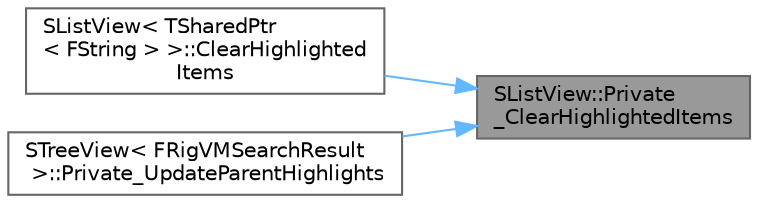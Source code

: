 digraph "SListView::Private_ClearHighlightedItems"
{
 // INTERACTIVE_SVG=YES
 // LATEX_PDF_SIZE
  bgcolor="transparent";
  edge [fontname=Helvetica,fontsize=10,labelfontname=Helvetica,labelfontsize=10];
  node [fontname=Helvetica,fontsize=10,shape=box,height=0.2,width=0.4];
  rankdir="RL";
  Node1 [id="Node000001",label="SListView::Private\l_ClearHighlightedItems",height=0.2,width=0.4,color="gray40", fillcolor="grey60", style="filled", fontcolor="black",tooltip="Empty the set of highlighted items."];
  Node1 -> Node2 [id="edge1_Node000001_Node000002",dir="back",color="steelblue1",style="solid",tooltip=" "];
  Node2 [id="Node000002",label="SListView\< TSharedPtr\l\< FString \> \>::ClearHighlighted\lItems",height=0.2,width=0.4,color="grey40", fillcolor="white", style="filled",URL="$d1/dc1/classSListView.html#ad69dedfeb9103aa0003c2920f20c5a84",tooltip=" "];
  Node1 -> Node3 [id="edge2_Node000001_Node000003",dir="back",color="steelblue1",style="solid",tooltip=" "];
  Node3 [id="Node000003",label="STreeView\< FRigVMSearchResult\l \>::Private_UpdateParentHighlights",height=0.2,width=0.4,color="grey40", fillcolor="white", style="filled",URL="$de/d1d/classSTreeView.html#a2d4dad46aef9aae865099f9ea8fb3c63",tooltip=" "];
}
